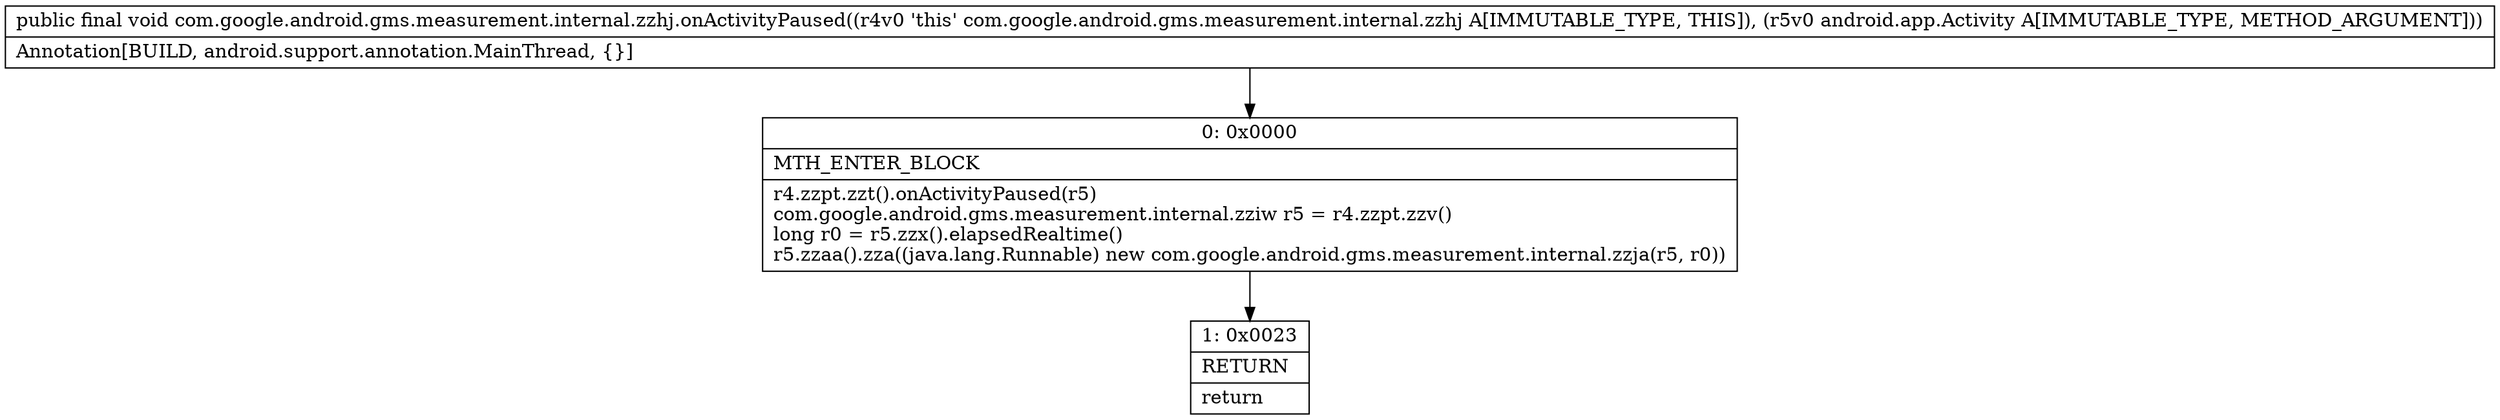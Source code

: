 digraph "CFG forcom.google.android.gms.measurement.internal.zzhj.onActivityPaused(Landroid\/app\/Activity;)V" {
Node_0 [shape=record,label="{0\:\ 0x0000|MTH_ENTER_BLOCK\l|r4.zzpt.zzt().onActivityPaused(r5)\lcom.google.android.gms.measurement.internal.zziw r5 = r4.zzpt.zzv()\llong r0 = r5.zzx().elapsedRealtime()\lr5.zzaa().zza((java.lang.Runnable) new com.google.android.gms.measurement.internal.zzja(r5, r0))\l}"];
Node_1 [shape=record,label="{1\:\ 0x0023|RETURN\l|return\l}"];
MethodNode[shape=record,label="{public final void com.google.android.gms.measurement.internal.zzhj.onActivityPaused((r4v0 'this' com.google.android.gms.measurement.internal.zzhj A[IMMUTABLE_TYPE, THIS]), (r5v0 android.app.Activity A[IMMUTABLE_TYPE, METHOD_ARGUMENT]))  | Annotation[BUILD, android.support.annotation.MainThread, \{\}]\l}"];
MethodNode -> Node_0;
Node_0 -> Node_1;
}

